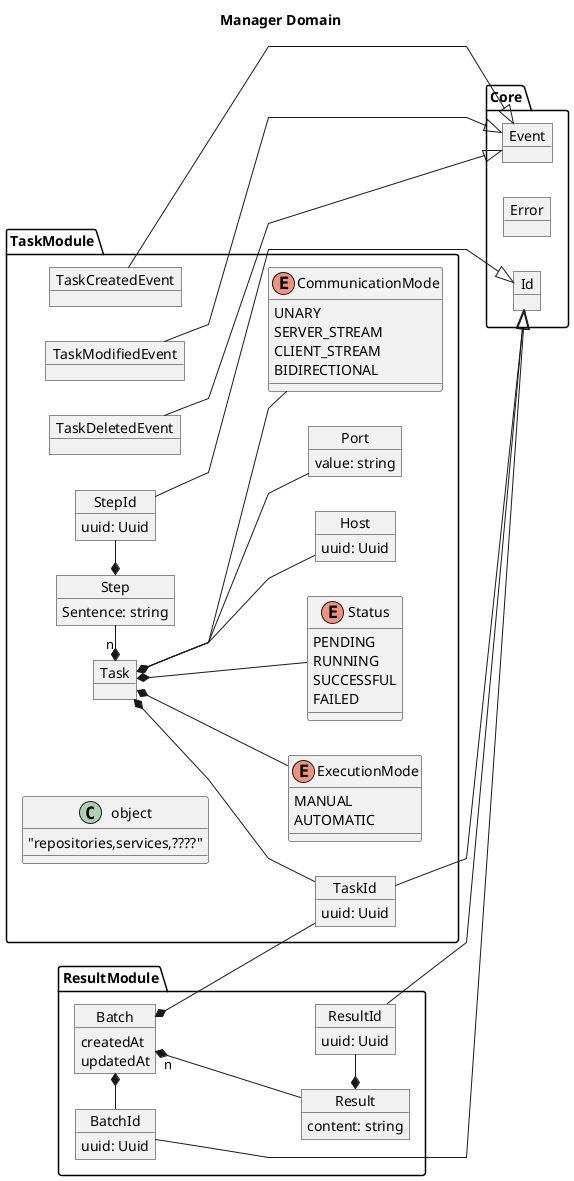 @startuml

skinparam linetype polyline
left to right direction
' Horizontal lines: -->, <--, <-->
' Vertical lines: ->, <-, <->
title Manager Domain


package Core{
    object Id
    object Error
    object Event
}
package TaskModule{
    object Task{

    }
    object TaskId{
        uuid: Uuid
    }
    object Host{
        uuid: Uuid
    }
    object Port{
        value: string
    }
    enum CommunicationMode{
        UNARY
        SERVER_STREAM
        CLIENT_STREAM
        BIDIRECTIONAL
    }
    enum ExecutionMode{
        MANUAL
        AUTOMATIC
    }
    enum Status{
        PENDING
        RUNNING
        SUCCESSFUL
        FAILED
    }

    object Step{
        Sentence: string
    }
    object StepId{
        uuid: Uuid
    }
    object TaskCreatedEvent
    object TaskModifiedEvent
    object TaskDeletedEvent
    object : "repositories,services,????"

}

package ResultModule{
    object Result{
        content: string
    }
    object Batch{
        createdAt
        updatedAt
    }
    object BatchId{
        uuid: Uuid
    }
    object ResultId{
        uuid: Uuid
    }

}

TaskId --|> Id
BatchId --|> Id
ResultId --|> Id
StepId --|> Id

TaskCreatedEvent --|> Event
TaskDeletedEvent --|> Event
TaskModifiedEvent --|> Event


Task *-- TaskId
Task *-- Host
Task *-- Port
Task "n" *- Step
Task *-- CommunicationMode
Task *-- ExecutionMode
Task *-- Status
Step *- StepId

Batch *- BatchId
Batch *-- TaskId
Batch "n" *-- Result
Result *- ResultId




@enduml

